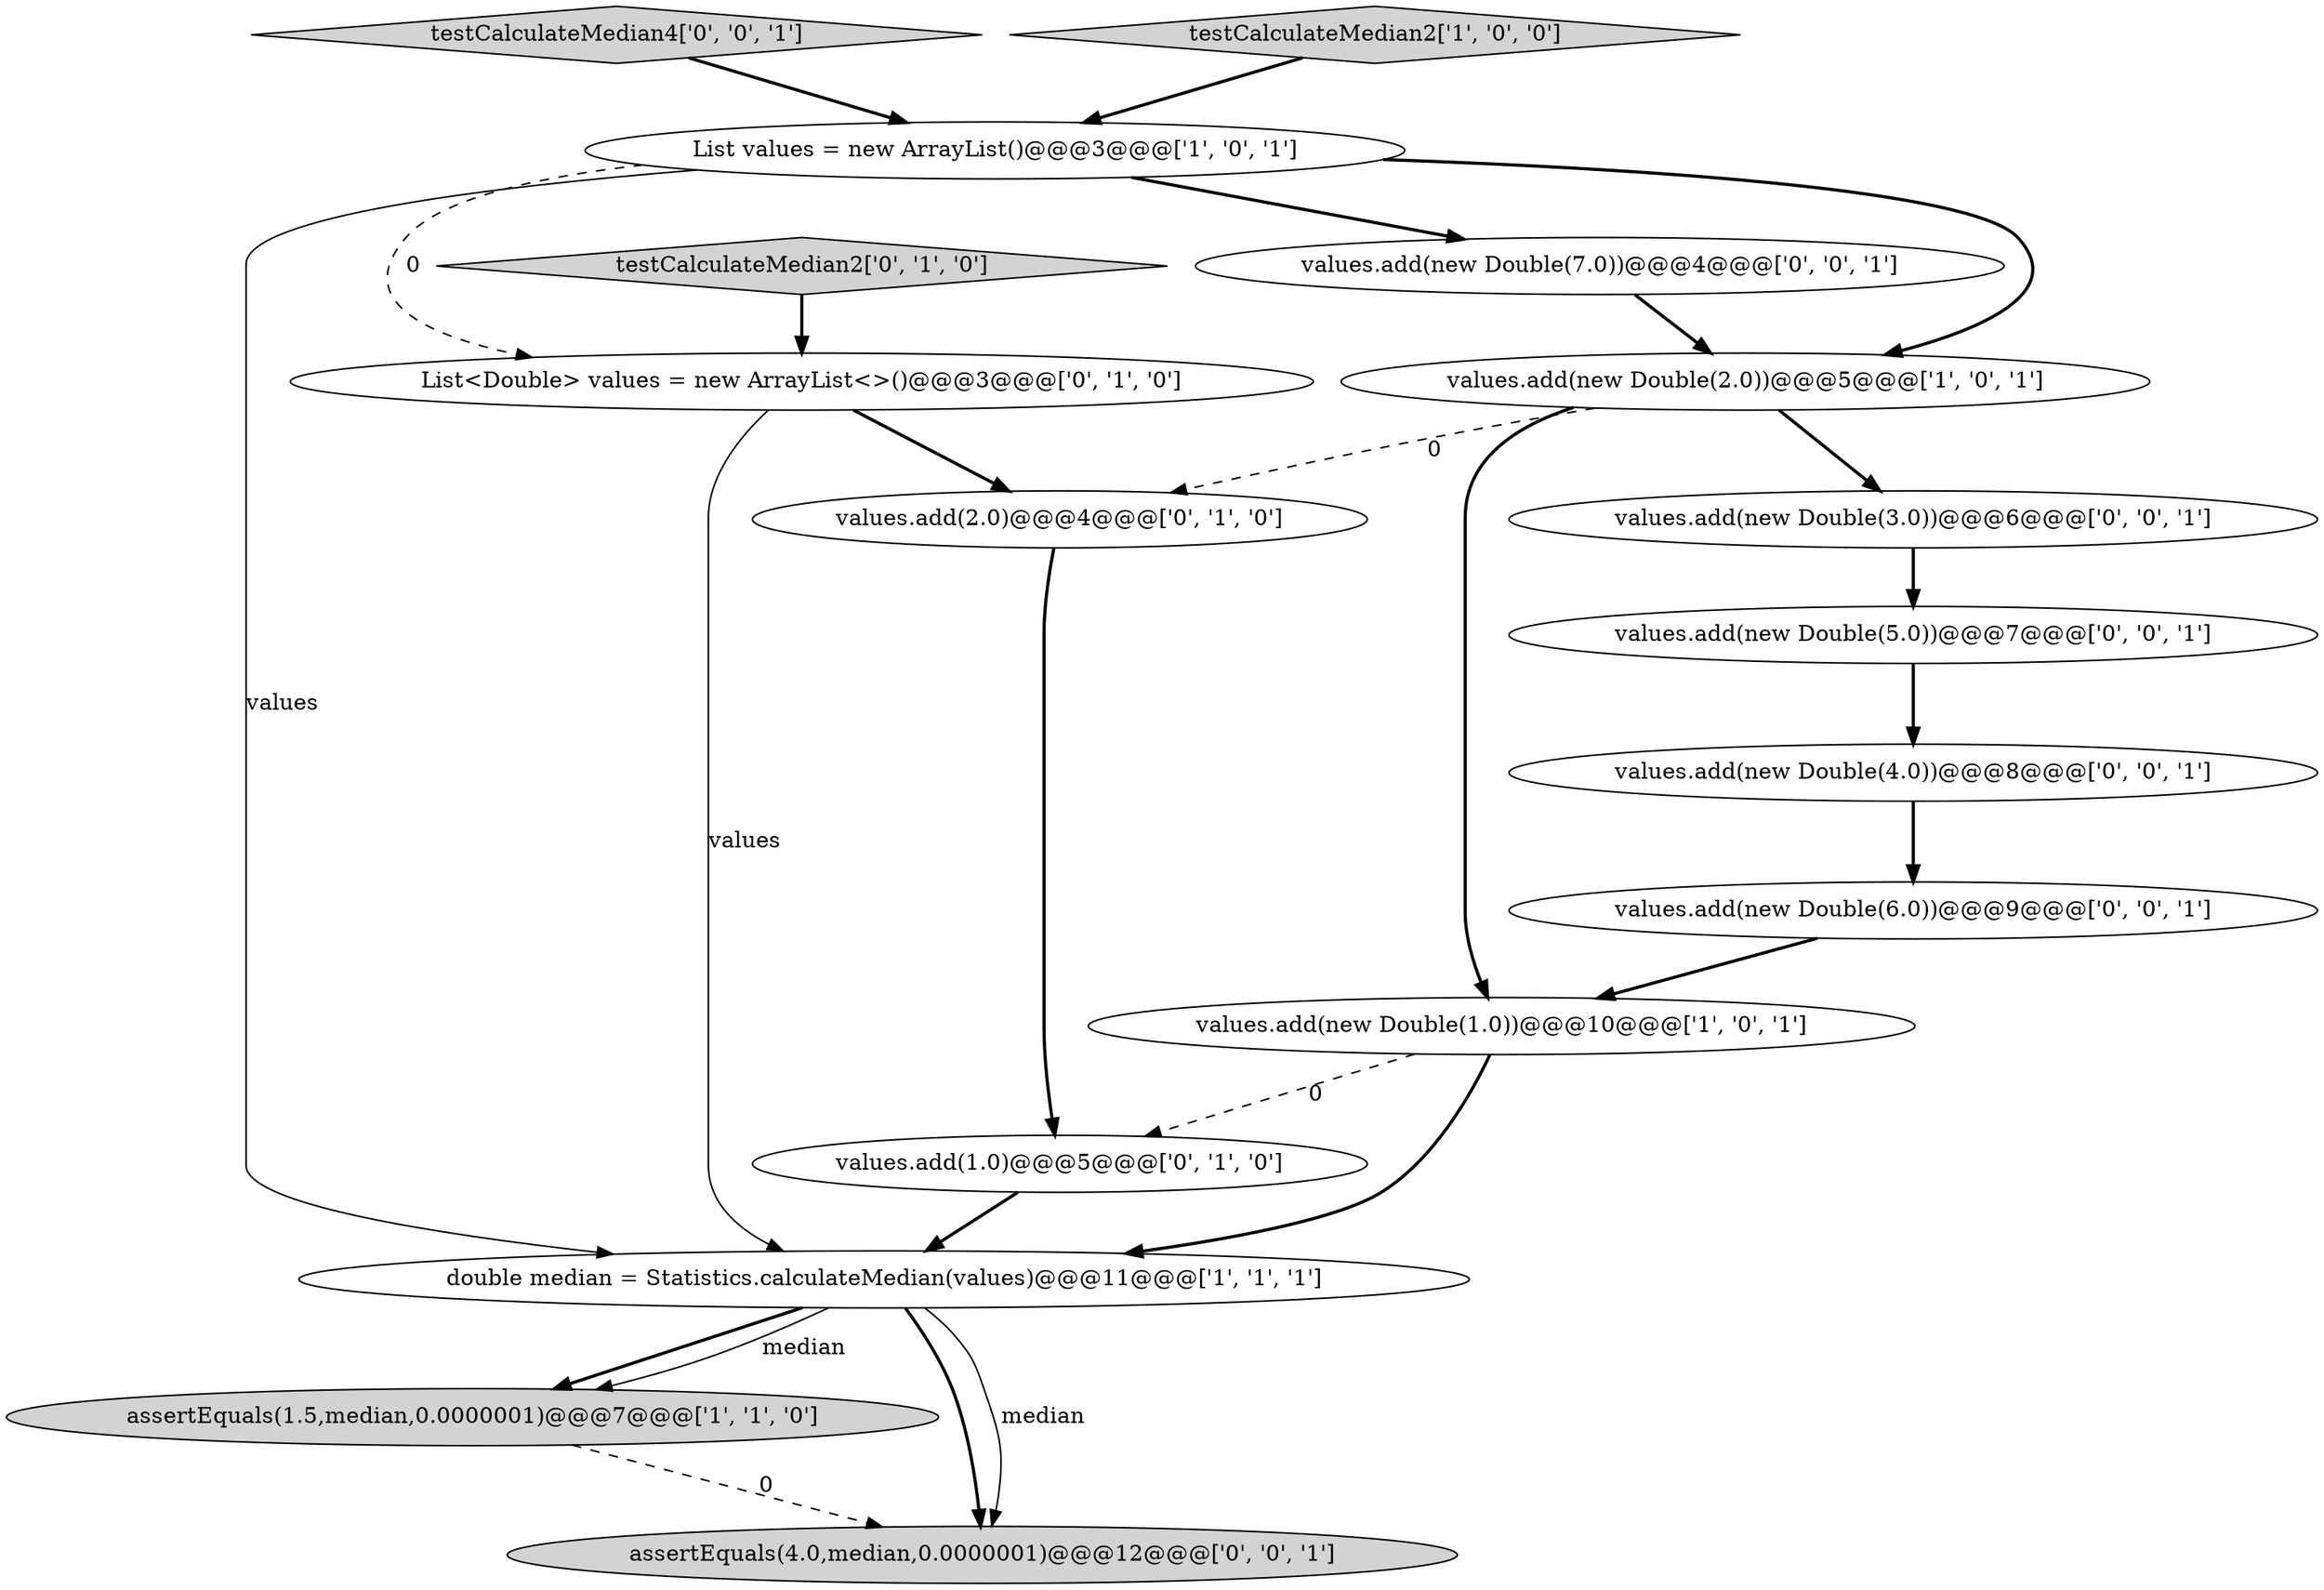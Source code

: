 digraph {
4 [style = filled, label = "List values = new ArrayList()@@@3@@@['1', '0', '1']", fillcolor = white, shape = ellipse image = "AAA0AAABBB1BBB"];
16 [style = filled, label = "values.add(new Double(3.0))@@@6@@@['0', '0', '1']", fillcolor = white, shape = ellipse image = "AAA0AAABBB3BBB"];
0 [style = filled, label = "values.add(new Double(1.0))@@@10@@@['1', '0', '1']", fillcolor = white, shape = ellipse image = "AAA0AAABBB1BBB"];
5 [style = filled, label = "assertEquals(1.5,median,0.0000001)@@@7@@@['1', '1', '0']", fillcolor = lightgray, shape = ellipse image = "AAA0AAABBB1BBB"];
10 [style = filled, label = "values.add(new Double(4.0))@@@8@@@['0', '0', '1']", fillcolor = white, shape = ellipse image = "AAA0AAABBB3BBB"];
6 [style = filled, label = "List<Double> values = new ArrayList<>()@@@3@@@['0', '1', '0']", fillcolor = white, shape = ellipse image = "AAA1AAABBB2BBB"];
8 [style = filled, label = "values.add(2.0)@@@4@@@['0', '1', '0']", fillcolor = white, shape = ellipse image = "AAA1AAABBB2BBB"];
12 [style = filled, label = "values.add(new Double(5.0))@@@7@@@['0', '0', '1']", fillcolor = white, shape = ellipse image = "AAA0AAABBB3BBB"];
11 [style = filled, label = "testCalculateMedian4['0', '0', '1']", fillcolor = lightgray, shape = diamond image = "AAA0AAABBB3BBB"];
2 [style = filled, label = "values.add(new Double(2.0))@@@5@@@['1', '0', '1']", fillcolor = white, shape = ellipse image = "AAA0AAABBB1BBB"];
7 [style = filled, label = "testCalculateMedian2['0', '1', '0']", fillcolor = lightgray, shape = diamond image = "AAA0AAABBB2BBB"];
13 [style = filled, label = "assertEquals(4.0,median,0.0000001)@@@12@@@['0', '0', '1']", fillcolor = lightgray, shape = ellipse image = "AAA0AAABBB3BBB"];
1 [style = filled, label = "testCalculateMedian2['1', '0', '0']", fillcolor = lightgray, shape = diamond image = "AAA0AAABBB1BBB"];
3 [style = filled, label = "double median = Statistics.calculateMedian(values)@@@11@@@['1', '1', '1']", fillcolor = white, shape = ellipse image = "AAA0AAABBB1BBB"];
15 [style = filled, label = "values.add(new Double(6.0))@@@9@@@['0', '0', '1']", fillcolor = white, shape = ellipse image = "AAA0AAABBB3BBB"];
9 [style = filled, label = "values.add(1.0)@@@5@@@['0', '1', '0']", fillcolor = white, shape = ellipse image = "AAA1AAABBB2BBB"];
14 [style = filled, label = "values.add(new Double(7.0))@@@4@@@['0', '0', '1']", fillcolor = white, shape = ellipse image = "AAA0AAABBB3BBB"];
11->4 [style = bold, label=""];
5->13 [style = dashed, label="0"];
8->9 [style = bold, label=""];
2->8 [style = dashed, label="0"];
9->3 [style = bold, label=""];
7->6 [style = bold, label=""];
0->3 [style = bold, label=""];
6->8 [style = bold, label=""];
3->13 [style = bold, label=""];
3->5 [style = bold, label=""];
4->2 [style = bold, label=""];
4->3 [style = solid, label="values"];
16->12 [style = bold, label=""];
12->10 [style = bold, label=""];
4->6 [style = dashed, label="0"];
15->0 [style = bold, label=""];
3->13 [style = solid, label="median"];
0->9 [style = dashed, label="0"];
1->4 [style = bold, label=""];
4->14 [style = bold, label=""];
14->2 [style = bold, label=""];
2->16 [style = bold, label=""];
2->0 [style = bold, label=""];
10->15 [style = bold, label=""];
3->5 [style = solid, label="median"];
6->3 [style = solid, label="values"];
}
